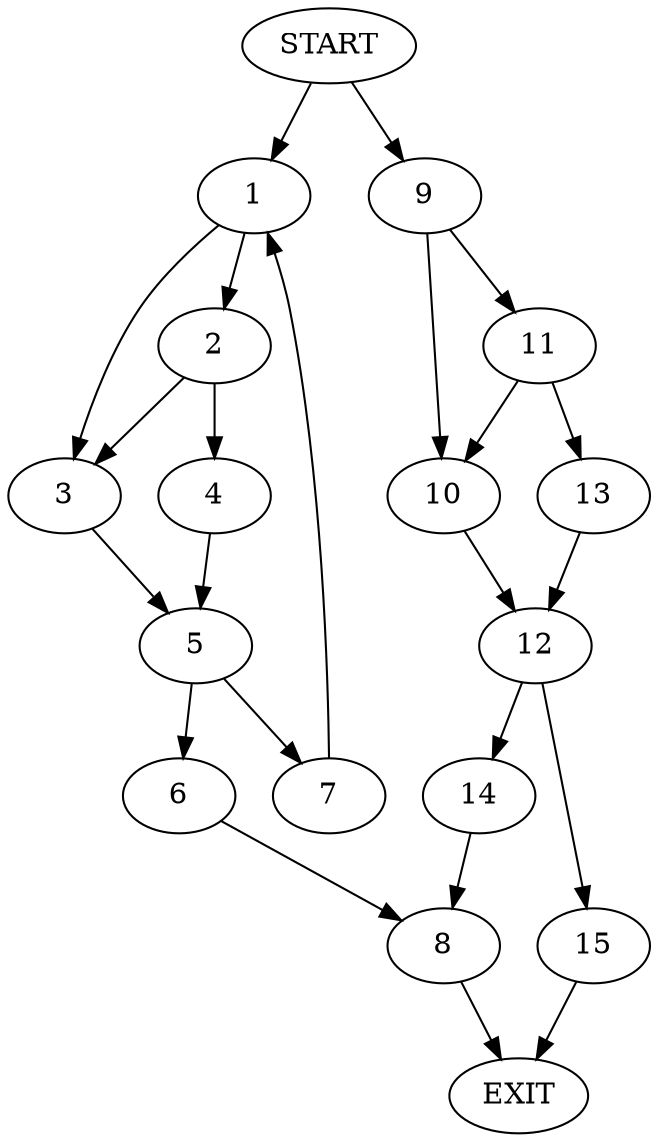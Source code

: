 digraph {
0 [label="START"]
16 [label="EXIT"]
0 -> 1
1 -> 2
1 -> 3
2 -> 4
2 -> 3
3 -> 5
4 -> 5
5 -> 6
5 -> 7
7 -> 1
6 -> 8
8 -> 16
0 -> 9
9 -> 10
9 -> 11
10 -> 12
11 -> 10
11 -> 13
13 -> 12
12 -> 14
12 -> 15
15 -> 16
14 -> 8
}
